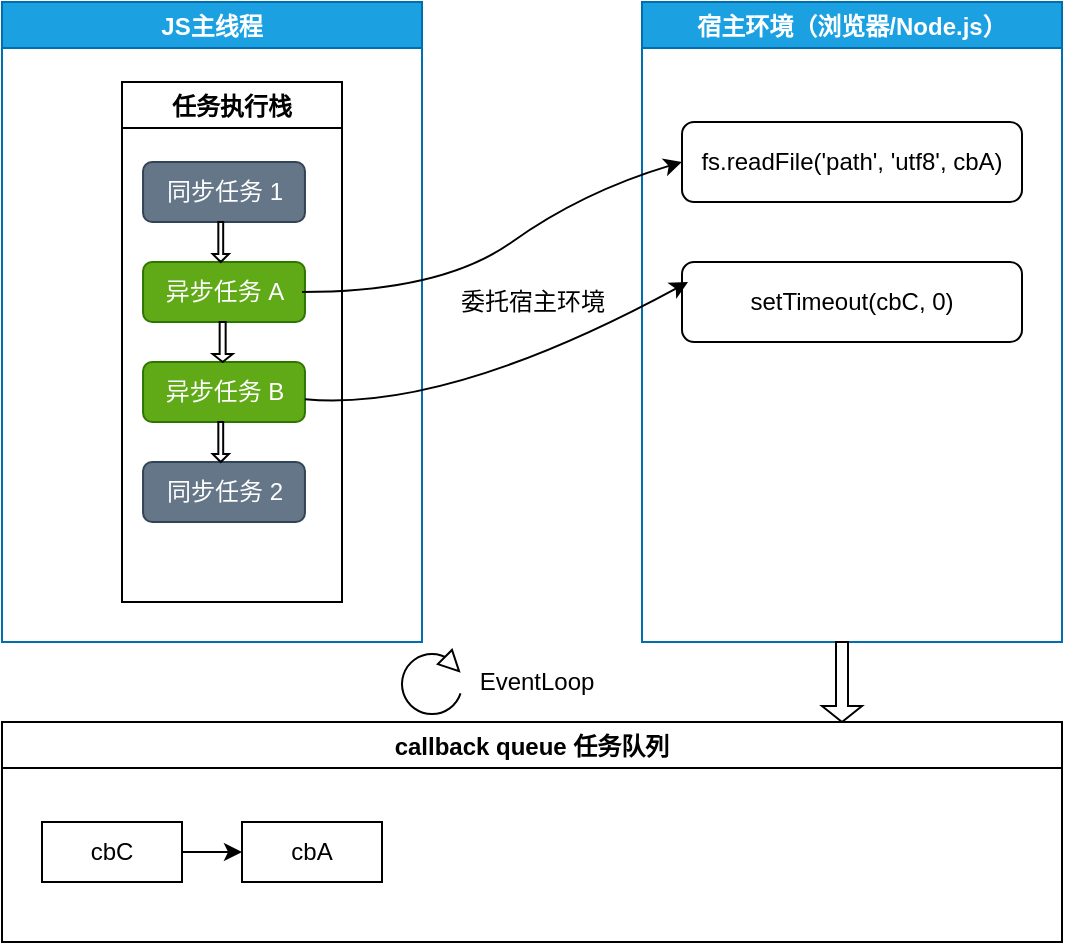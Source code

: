 <mxfile>
    <diagram id="6A8r4zag6CHXUNH3V_Vt" name="第 1 页">
        <mxGraphModel dx="1420" dy="3958" grid="1" gridSize="10" guides="1" tooltips="1" connect="1" arrows="1" fold="1" page="1" pageScale="1" pageWidth="827" pageHeight="1169" math="0" shadow="0">
            <root>
                <mxCell id="0"/>
                <mxCell id="1" parent="0"/>
                <mxCell id="4" value="JS主线程" style="swimlane;swimlaneFillColor=none;fillColor=#1ba1e2;strokeColor=#006EAF;fontColor=#ffffff;" vertex="1" parent="1">
                    <mxGeometry x="-800" y="-2260" width="210" height="320" as="geometry">
                        <mxRectangle x="-800" y="-2260" width="80" height="23" as="alternateBounds"/>
                    </mxGeometry>
                </mxCell>
                <mxCell id="8" value="" style="group" vertex="1" connectable="0" parent="4">
                    <mxGeometry y="40" width="170" height="260" as="geometry"/>
                </mxCell>
                <mxCell id="6" value="任务执行栈" style="swimlane;gradientColor=none;startSize=23;" vertex="1" parent="8">
                    <mxGeometry x="60" width="110" height="260" as="geometry"/>
                </mxCell>
                <mxCell id="9" value="同步任务 1" style="rounded=1;whiteSpace=wrap;html=1;fillColor=#647687;strokeColor=#314354;fontColor=#ffffff;" vertex="1" parent="6">
                    <mxGeometry x="10.524" y="40" width="80.952" height="30" as="geometry"/>
                </mxCell>
                <mxCell id="14" value="异步任务 A" style="rounded=1;whiteSpace=wrap;html=1;fillColor=#60a917;strokeColor=#2D7600;fontColor=#ffffff;" vertex="1" parent="6">
                    <mxGeometry x="10.524" y="90" width="80.952" height="30" as="geometry"/>
                </mxCell>
                <mxCell id="15" value="异步任务 B" style="rounded=1;whiteSpace=wrap;html=1;fillColor=#60a917;strokeColor=#2D7600;fontColor=#ffffff;" vertex="1" parent="6">
                    <mxGeometry x="10.524" y="140" width="80.952" height="30" as="geometry"/>
                </mxCell>
                <mxCell id="16" value="同步任务 2" style="rounded=1;whiteSpace=wrap;html=1;fillColor=#647687;strokeColor=#314354;fontColor=#ffffff;" vertex="1" parent="6">
                    <mxGeometry x="10.524" y="190" width="80.952" height="30" as="geometry"/>
                </mxCell>
                <mxCell id="22" value="" style="shape=singleArrow;direction=south;whiteSpace=wrap;html=1;gradientColor=none;" vertex="1" parent="6">
                    <mxGeometry x="45.333" y="170" width="8.095" height="20" as="geometry"/>
                </mxCell>
                <mxCell id="23" value="" style="shape=singleArrow;direction=south;whiteSpace=wrap;html=1;gradientColor=none;" vertex="1" parent="6">
                    <mxGeometry x="45.333" y="70" width="8.095" height="20" as="geometry"/>
                </mxCell>
                <mxCell id="18" value="" style="shape=singleArrow;direction=south;whiteSpace=wrap;html=1;gradientColor=none;" vertex="1" parent="6">
                    <mxGeometry x="45.33" y="120" width="10" height="20" as="geometry"/>
                </mxCell>
                <mxCell id="5" value="宿主环境（浏览器/Node.js）" style="swimlane;swimlaneFillColor=none;fillColor=#1ba1e2;strokeColor=#006EAF;fontColor=#ffffff;" vertex="1" parent="1">
                    <mxGeometry x="-480" y="-2260" width="210" height="320" as="geometry"/>
                </mxCell>
                <mxCell id="30" value="fs.readFile('path', 'utf8', cbA)" style="rounded=1;whiteSpace=wrap;html=1;gradientColor=none;" vertex="1" parent="5">
                    <mxGeometry x="20" y="60" width="170" height="40" as="geometry"/>
                </mxCell>
                <mxCell id="31" value="setTimeout(cbC, 0)" style="rounded=1;whiteSpace=wrap;html=1;gradientColor=none;" vertex="1" parent="5">
                    <mxGeometry x="20" y="130" width="170" height="40" as="geometry"/>
                </mxCell>
                <mxCell id="24" value="callback queue 任务队列" style="swimlane;gradientColor=none;" vertex="1" parent="1">
                    <mxGeometry x="-800" y="-1900" width="530" height="110" as="geometry"/>
                </mxCell>
                <mxCell id="27" value="cbC" style="rounded=1;whiteSpace=wrap;html=1;gradientColor=none;arcSize=0;" vertex="1" parent="24">
                    <mxGeometry x="20" y="50" width="70" height="30" as="geometry"/>
                </mxCell>
                <mxCell id="34" value="cbA" style="rounded=1;whiteSpace=wrap;html=1;gradientColor=none;arcSize=0;" vertex="1" parent="24">
                    <mxGeometry x="120" y="50" width="70" height="30" as="geometry"/>
                </mxCell>
                <mxCell id="50" value="" style="endArrow=classic;html=1;exitX=1;exitY=0.5;exitDx=0;exitDy=0;entryX=0;entryY=0.5;entryDx=0;entryDy=0;" edge="1" parent="24" source="27" target="34">
                    <mxGeometry width="50" height="50" relative="1" as="geometry">
                        <mxPoint x="250" y="-160" as="sourcePoint"/>
                        <mxPoint x="300" y="-210" as="targetPoint"/>
                    </mxGeometry>
                </mxCell>
                <mxCell id="28" value="委托宿主环境" style="text;html=1;align=center;verticalAlign=middle;resizable=0;points=[];autosize=1;strokeColor=none;" vertex="1" parent="1">
                    <mxGeometry x="-580" y="-2120" width="90" height="20" as="geometry"/>
                </mxCell>
                <mxCell id="32" value="" style="curved=1;endArrow=classic;html=1;" edge="1" parent="1" source="15">
                    <mxGeometry width="50" height="50" relative="1" as="geometry">
                        <mxPoint x="-600" y="-2055" as="sourcePoint"/>
                        <mxPoint x="-457" y="-2120" as="targetPoint"/>
                        <Array as="points">
                            <mxPoint x="-577" y="-2055"/>
                        </Array>
                    </mxGeometry>
                </mxCell>
                <mxCell id="36" value="" style="shape=singleArrow;direction=south;whiteSpace=wrap;html=1;gradientColor=none;" vertex="1" parent="1">
                    <mxGeometry x="-390" y="-1940" width="20" height="40" as="geometry"/>
                </mxCell>
                <mxCell id="26" value="" style="curved=1;endArrow=classic;html=1;exitX=0.982;exitY=0.5;exitDx=0;exitDy=0;exitPerimeter=0;" edge="1" parent="1" source="14">
                    <mxGeometry width="50" height="50" relative="1" as="geometry">
                        <mxPoint x="-603" y="-2115" as="sourcePoint"/>
                        <mxPoint x="-460" y="-2180" as="targetPoint"/>
                        <Array as="points">
                            <mxPoint x="-580" y="-2115"/>
                            <mxPoint x="-510" y="-2165"/>
                        </Array>
                    </mxGeometry>
                </mxCell>
                <mxCell id="48" value="" style="group" vertex="1" connectable="0" parent="1">
                    <mxGeometry x="-600" y="-1936.031" width="102.07" height="32.071" as="geometry"/>
                </mxCell>
                <mxCell id="46" value="" style="group" vertex="1" connectable="0" parent="48">
                    <mxGeometry width="32.071" height="32.071" as="geometry"/>
                </mxCell>
                <mxCell id="44" value="" style="verticalLabelPosition=bottom;verticalAlign=top;html=1;shape=mxgraph.basic.arc;startAngle=0.3;endAngle=0.1;gradientColor=none;" vertex="1" parent="46">
                    <mxGeometry y="2.071" width="30" height="30" as="geometry"/>
                </mxCell>
                <mxCell id="45" value="" style="verticalLabelPosition=bottom;verticalAlign=top;html=1;shape=mxgraph.basic.acute_triangle;dx=0.5;gradientColor=none;rotation=-225;" vertex="1" parent="46">
                    <mxGeometry x="20" y="2.071" width="10" height="10" as="geometry"/>
                </mxCell>
                <mxCell id="47" value="EventLoop&lt;br&gt;" style="text;html=1;align=center;verticalAlign=middle;resizable=0;points=[];autosize=1;strokeColor=none;" vertex="1" parent="48">
                    <mxGeometry x="32.07" y="6.031" width="70" height="20" as="geometry"/>
                </mxCell>
            </root>
        </mxGraphModel>
    </diagram>
</mxfile>